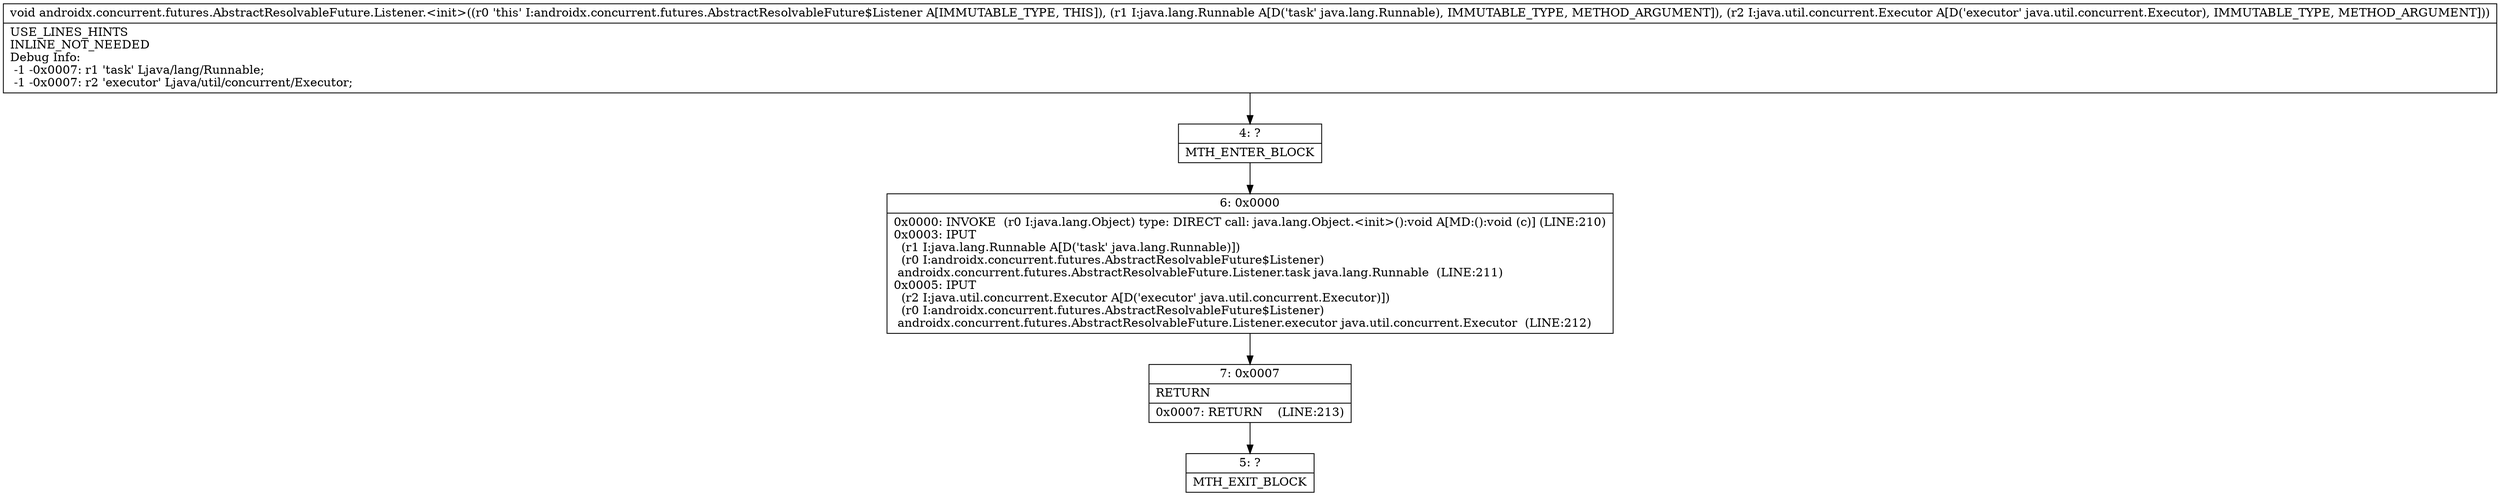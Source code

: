 digraph "CFG forandroidx.concurrent.futures.AbstractResolvableFuture.Listener.\<init\>(Ljava\/lang\/Runnable;Ljava\/util\/concurrent\/Executor;)V" {
Node_4 [shape=record,label="{4\:\ ?|MTH_ENTER_BLOCK\l}"];
Node_6 [shape=record,label="{6\:\ 0x0000|0x0000: INVOKE  (r0 I:java.lang.Object) type: DIRECT call: java.lang.Object.\<init\>():void A[MD:():void (c)] (LINE:210)\l0x0003: IPUT  \l  (r1 I:java.lang.Runnable A[D('task' java.lang.Runnable)])\l  (r0 I:androidx.concurrent.futures.AbstractResolvableFuture$Listener)\l androidx.concurrent.futures.AbstractResolvableFuture.Listener.task java.lang.Runnable  (LINE:211)\l0x0005: IPUT  \l  (r2 I:java.util.concurrent.Executor A[D('executor' java.util.concurrent.Executor)])\l  (r0 I:androidx.concurrent.futures.AbstractResolvableFuture$Listener)\l androidx.concurrent.futures.AbstractResolvableFuture.Listener.executor java.util.concurrent.Executor  (LINE:212)\l}"];
Node_7 [shape=record,label="{7\:\ 0x0007|RETURN\l|0x0007: RETURN    (LINE:213)\l}"];
Node_5 [shape=record,label="{5\:\ ?|MTH_EXIT_BLOCK\l}"];
MethodNode[shape=record,label="{void androidx.concurrent.futures.AbstractResolvableFuture.Listener.\<init\>((r0 'this' I:androidx.concurrent.futures.AbstractResolvableFuture$Listener A[IMMUTABLE_TYPE, THIS]), (r1 I:java.lang.Runnable A[D('task' java.lang.Runnable), IMMUTABLE_TYPE, METHOD_ARGUMENT]), (r2 I:java.util.concurrent.Executor A[D('executor' java.util.concurrent.Executor), IMMUTABLE_TYPE, METHOD_ARGUMENT]))  | USE_LINES_HINTS\lINLINE_NOT_NEEDED\lDebug Info:\l  \-1 \-0x0007: r1 'task' Ljava\/lang\/Runnable;\l  \-1 \-0x0007: r2 'executor' Ljava\/util\/concurrent\/Executor;\l}"];
MethodNode -> Node_4;Node_4 -> Node_6;
Node_6 -> Node_7;
Node_7 -> Node_5;
}

